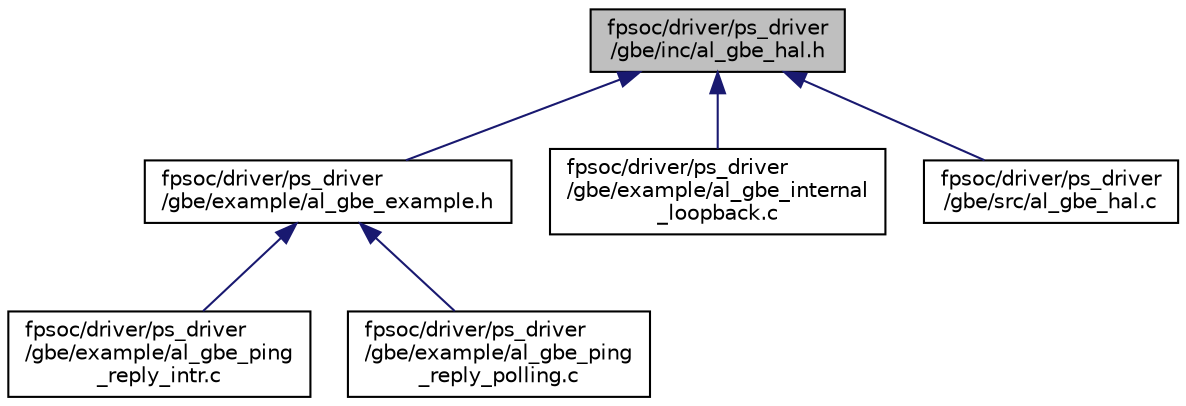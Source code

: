 digraph "fpsoc/driver/ps_driver/gbe/inc/al_gbe_hal.h"
{
  edge [fontname="Helvetica",fontsize="10",labelfontname="Helvetica",labelfontsize="10"];
  node [fontname="Helvetica",fontsize="10",shape=record];
  Node6 [label="fpsoc/driver/ps_driver\l/gbe/inc/al_gbe_hal.h",height=0.2,width=0.4,color="black", fillcolor="grey75", style="filled", fontcolor="black"];
  Node6 -> Node7 [dir="back",color="midnightblue",fontsize="10",style="solid",fontname="Helvetica"];
  Node7 [label="fpsoc/driver/ps_driver\l/gbe/example/al_gbe_example.h",height=0.2,width=0.4,color="black", fillcolor="white", style="filled",URL="$al__gbe__example_8h.html"];
  Node7 -> Node8 [dir="back",color="midnightblue",fontsize="10",style="solid",fontname="Helvetica"];
  Node8 [label="fpsoc/driver/ps_driver\l/gbe/example/al_gbe_ping\l_reply_intr.c",height=0.2,width=0.4,color="black", fillcolor="white", style="filled",URL="$al__gbe__ping__reply__intr_8c.html",tooltip="gbe ping reply intr "];
  Node7 -> Node9 [dir="back",color="midnightblue",fontsize="10",style="solid",fontname="Helvetica"];
  Node9 [label="fpsoc/driver/ps_driver\l/gbe/example/al_gbe_ping\l_reply_polling.c",height=0.2,width=0.4,color="black", fillcolor="white", style="filled",URL="$al__gbe__ping__reply__polling_8c.html",tooltip="gbe ping reply polling "];
  Node6 -> Node10 [dir="back",color="midnightblue",fontsize="10",style="solid",fontname="Helvetica"];
  Node10 [label="fpsoc/driver/ps_driver\l/gbe/example/al_gbe_internal\l_loopback.c",height=0.2,width=0.4,color="black", fillcolor="white", style="filled",URL="$al__gbe__internal__loopback_8c.html",tooltip="gbe internal loopback "];
  Node6 -> Node11 [dir="back",color="midnightblue",fontsize="10",style="solid",fontname="Helvetica"];
  Node11 [label="fpsoc/driver/ps_driver\l/gbe/src/al_gbe_hal.c",height=0.2,width=0.4,color="black", fillcolor="white", style="filled",URL="$al__gbe__hal_8c.html"];
}

